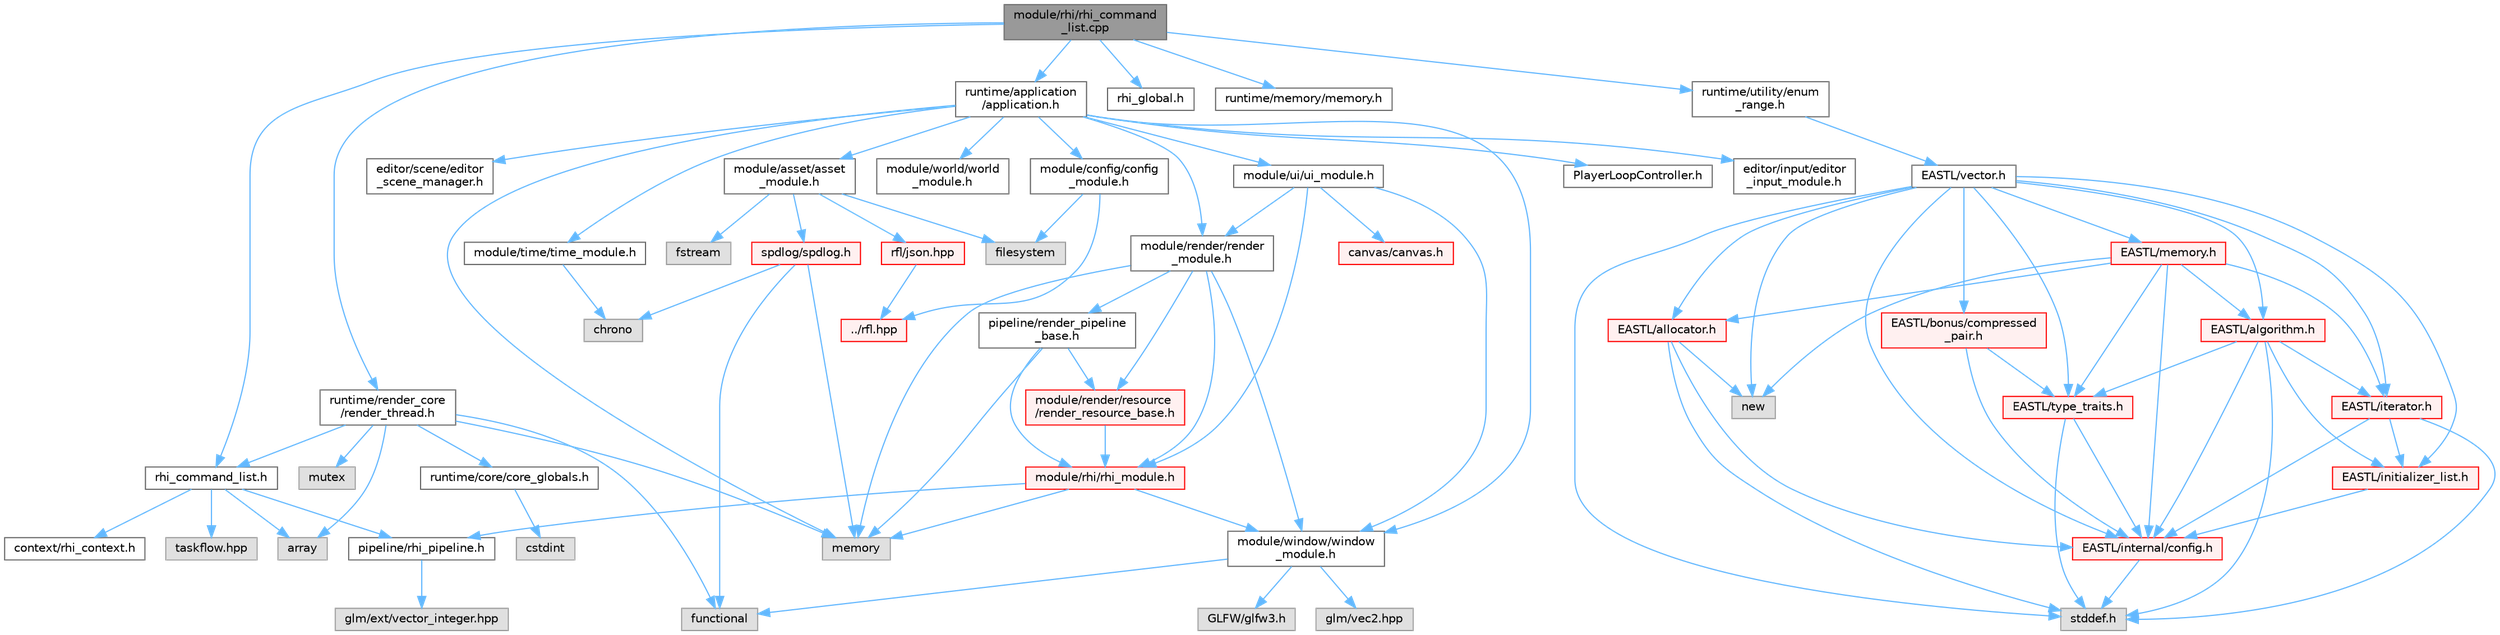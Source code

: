 digraph "module/rhi/rhi_command_list.cpp"
{
 // LATEX_PDF_SIZE
  bgcolor="transparent";
  edge [fontname=Helvetica,fontsize=10,labelfontname=Helvetica,labelfontsize=10];
  node [fontname=Helvetica,fontsize=10,shape=box,height=0.2,width=0.4];
  Node1 [id="Node000001",label="module/rhi/rhi_command\l_list.cpp",height=0.2,width=0.4,color="gray40", fillcolor="grey60", style="filled", fontcolor="black",tooltip=" "];
  Node1 -> Node2 [id="edge1_Node000001_Node000002",color="steelblue1",style="solid",tooltip=" "];
  Node2 [id="Node000002",label="rhi_command_list.h",height=0.2,width=0.4,color="grey40", fillcolor="white", style="filled",URL="$rhi__command__list_8h.html",tooltip=" "];
  Node2 -> Node3 [id="edge2_Node000002_Node000003",color="steelblue1",style="solid",tooltip=" "];
  Node3 [id="Node000003",label="context/rhi_context.h",height=0.2,width=0.4,color="grey40", fillcolor="white", style="filled",URL="$rhi__context_8h.html",tooltip=" "];
  Node2 -> Node4 [id="edge3_Node000002_Node000004",color="steelblue1",style="solid",tooltip=" "];
  Node4 [id="Node000004",label="pipeline/rhi_pipeline.h",height=0.2,width=0.4,color="grey40", fillcolor="white", style="filled",URL="$rhi__pipeline_8h.html",tooltip=" "];
  Node4 -> Node5 [id="edge4_Node000004_Node000005",color="steelblue1",style="solid",tooltip=" "];
  Node5 [id="Node000005",label="glm/ext/vector_integer.hpp",height=0.2,width=0.4,color="grey60", fillcolor="#E0E0E0", style="filled",tooltip=" "];
  Node2 -> Node6 [id="edge5_Node000002_Node000006",color="steelblue1",style="solid",tooltip=" "];
  Node6 [id="Node000006",label="array",height=0.2,width=0.4,color="grey60", fillcolor="#E0E0E0", style="filled",tooltip=" "];
  Node2 -> Node7 [id="edge6_Node000002_Node000007",color="steelblue1",style="solid",tooltip=" "];
  Node7 [id="Node000007",label="taskflow.hpp",height=0.2,width=0.4,color="grey60", fillcolor="#E0E0E0", style="filled",tooltip=" "];
  Node1 -> Node8 [id="edge7_Node000001_Node000008",color="steelblue1",style="solid",tooltip=" "];
  Node8 [id="Node000008",label="rhi_global.h",height=0.2,width=0.4,color="grey40", fillcolor="white", style="filled",URL="$rhi__global_8h.html",tooltip=" "];
  Node1 -> Node9 [id="edge8_Node000001_Node000009",color="steelblue1",style="solid",tooltip=" "];
  Node9 [id="Node000009",label="runtime/application\l/application.h",height=0.2,width=0.4,color="grey40", fillcolor="white", style="filled",URL="$application_8h.html",tooltip=" "];
  Node9 -> Node10 [id="edge9_Node000009_Node000010",color="steelblue1",style="solid",tooltip=" "];
  Node10 [id="Node000010",label="memory",height=0.2,width=0.4,color="grey60", fillcolor="#E0E0E0", style="filled",tooltip=" "];
  Node9 -> Node11 [id="edge10_Node000009_Node000011",color="steelblue1",style="solid",tooltip=" "];
  Node11 [id="Node000011",label="PlayerLoopController.h",height=0.2,width=0.4,color="grey40", fillcolor="white", style="filled",URL="$_player_loop_controller_8h.html",tooltip=" "];
  Node9 -> Node12 [id="edge11_Node000009_Node000012",color="steelblue1",style="solid",tooltip=" "];
  Node12 [id="Node000012",label="editor/input/editor\l_input_module.h",height=0.2,width=0.4,color="grey40", fillcolor="white", style="filled",URL="$editor__input__module_8h.html",tooltip=" "];
  Node9 -> Node13 [id="edge12_Node000009_Node000013",color="steelblue1",style="solid",tooltip=" "];
  Node13 [id="Node000013",label="editor/scene/editor\l_scene_manager.h",height=0.2,width=0.4,color="grey40", fillcolor="white", style="filled",URL="$editor__scene__manager_8h.html",tooltip=" "];
  Node9 -> Node14 [id="edge13_Node000009_Node000014",color="steelblue1",style="solid",tooltip=" "];
  Node14 [id="Node000014",label="module/asset/asset\l_module.h",height=0.2,width=0.4,color="grey40", fillcolor="white", style="filled",URL="$asset__module_8h.html",tooltip=" "];
  Node14 -> Node15 [id="edge14_Node000014_Node000015",color="steelblue1",style="solid",tooltip=" "];
  Node15 [id="Node000015",label="filesystem",height=0.2,width=0.4,color="grey60", fillcolor="#E0E0E0", style="filled",tooltip=" "];
  Node14 -> Node16 [id="edge15_Node000014_Node000016",color="steelblue1",style="solid",tooltip=" "];
  Node16 [id="Node000016",label="fstream",height=0.2,width=0.4,color="grey60", fillcolor="#E0E0E0", style="filled",tooltip=" "];
  Node14 -> Node17 [id="edge16_Node000014_Node000017",color="steelblue1",style="solid",tooltip=" "];
  Node17 [id="Node000017",label="rfl/json.hpp",height=0.2,width=0.4,color="red", fillcolor="#FFF0F0", style="filled",URL="$reflect-cpp_2include_2rfl_2json_8hpp.html",tooltip=" "];
  Node17 -> Node18 [id="edge17_Node000017_Node000018",color="steelblue1",style="solid",tooltip=" "];
  Node18 [id="Node000018",label="../rfl.hpp",height=0.2,width=0.4,color="red", fillcolor="#FFF0F0", style="filled",URL="$rfl_8hpp.html",tooltip=" "];
  Node14 -> Node464 [id="edge18_Node000014_Node000464",color="steelblue1",style="solid",tooltip=" "];
  Node464 [id="Node000464",label="spdlog/spdlog.h",height=0.2,width=0.4,color="red", fillcolor="#FFF0F0", style="filled",URL="$spdlog_8h.html",tooltip=" "];
  Node464 -> Node469 [id="edge19_Node000464_Node000469",color="steelblue1",style="solid",tooltip=" "];
  Node469 [id="Node000469",label="chrono",height=0.2,width=0.4,color="grey60", fillcolor="#E0E0E0", style="filled",tooltip=" "];
  Node464 -> Node29 [id="edge20_Node000464_Node000029",color="steelblue1",style="solid",tooltip=" "];
  Node29 [id="Node000029",label="functional",height=0.2,width=0.4,color="grey60", fillcolor="#E0E0E0", style="filled",tooltip=" "];
  Node464 -> Node10 [id="edge21_Node000464_Node000010",color="steelblue1",style="solid",tooltip=" "];
  Node9 -> Node495 [id="edge22_Node000009_Node000495",color="steelblue1",style="solid",tooltip=" "];
  Node495 [id="Node000495",label="module/config/config\l_module.h",height=0.2,width=0.4,color="grey40", fillcolor="white", style="filled",URL="$config__module_8h.html",tooltip=" "];
  Node495 -> Node15 [id="edge23_Node000495_Node000015",color="steelblue1",style="solid",tooltip=" "];
  Node495 -> Node18 [id="edge24_Node000495_Node000018",color="steelblue1",style="solid",tooltip=" "];
  Node9 -> Node496 [id="edge25_Node000009_Node000496",color="steelblue1",style="solid",tooltip=" "];
  Node496 [id="Node000496",label="module/render/render\l_module.h",height=0.2,width=0.4,color="grey40", fillcolor="white", style="filled",URL="$render__module_8h.html",tooltip=" "];
  Node496 -> Node10 [id="edge26_Node000496_Node000010",color="steelblue1",style="solid",tooltip=" "];
  Node496 -> Node497 [id="edge27_Node000496_Node000497",color="steelblue1",style="solid",tooltip=" "];
  Node497 [id="Node000497",label="module/rhi/rhi_module.h",height=0.2,width=0.4,color="red", fillcolor="#FFF0F0", style="filled",URL="$rhi__module_8h.html",tooltip=" "];
  Node497 -> Node498 [id="edge28_Node000497_Node000498",color="steelblue1",style="solid",tooltip=" "];
  Node498 [id="Node000498",label="module/window/window\l_module.h",height=0.2,width=0.4,color="grey40", fillcolor="white", style="filled",URL="$window__module_8h.html",tooltip=" "];
  Node498 -> Node29 [id="edge29_Node000498_Node000029",color="steelblue1",style="solid",tooltip=" "];
  Node498 -> Node499 [id="edge30_Node000498_Node000499",color="steelblue1",style="solid",tooltip=" "];
  Node499 [id="Node000499",label="GLFW/glfw3.h",height=0.2,width=0.4,color="grey60", fillcolor="#E0E0E0", style="filled",tooltip=" "];
  Node498 -> Node500 [id="edge31_Node000498_Node000500",color="steelblue1",style="solid",tooltip=" "];
  Node500 [id="Node000500",label="glm/vec2.hpp",height=0.2,width=0.4,color="grey60", fillcolor="#E0E0E0", style="filled",tooltip=" "];
  Node497 -> Node10 [id="edge32_Node000497_Node000010",color="steelblue1",style="solid",tooltip=" "];
  Node497 -> Node4 [id="edge33_Node000497_Node000004",color="steelblue1",style="solid",tooltip=" "];
  Node496 -> Node498 [id="edge34_Node000496_Node000498",color="steelblue1",style="solid",tooltip=" "];
  Node496 -> Node507 [id="edge35_Node000496_Node000507",color="steelblue1",style="solid",tooltip=" "];
  Node507 [id="Node000507",label="pipeline/render_pipeline\l_base.h",height=0.2,width=0.4,color="grey40", fillcolor="white", style="filled",URL="$render__pipeline__base_8h.html",tooltip=" "];
  Node507 -> Node10 [id="edge36_Node000507_Node000010",color="steelblue1",style="solid",tooltip=" "];
  Node507 -> Node508 [id="edge37_Node000507_Node000508",color="steelblue1",style="solid",tooltip=" "];
  Node508 [id="Node000508",label="module/render/resource\l/render_resource_base.h",height=0.2,width=0.4,color="red", fillcolor="#FFF0F0", style="filled",URL="$render__resource__base_8h.html",tooltip=" "];
  Node508 -> Node497 [id="edge38_Node000508_Node000497",color="steelblue1",style="solid",tooltip=" "];
  Node507 -> Node497 [id="edge39_Node000507_Node000497",color="steelblue1",style="solid",tooltip=" "];
  Node496 -> Node508 [id="edge40_Node000496_Node000508",color="steelblue1",style="solid",tooltip=" "];
  Node9 -> Node515 [id="edge41_Node000009_Node000515",color="steelblue1",style="solid",tooltip=" "];
  Node515 [id="Node000515",label="module/time/time_module.h",height=0.2,width=0.4,color="grey40", fillcolor="white", style="filled",URL="$time__module_8h.html",tooltip=" "];
  Node515 -> Node469 [id="edge42_Node000515_Node000469",color="steelblue1",style="solid",tooltip=" "];
  Node9 -> Node498 [id="edge43_Node000009_Node000498",color="steelblue1",style="solid",tooltip=" "];
  Node9 -> Node516 [id="edge44_Node000009_Node000516",color="steelblue1",style="solid",tooltip=" "];
  Node516 [id="Node000516",label="module/world/world\l_module.h",height=0.2,width=0.4,color="grey40", fillcolor="white", style="filled",URL="$world__module_8h.html",tooltip=" "];
  Node9 -> Node517 [id="edge45_Node000009_Node000517",color="steelblue1",style="solid",tooltip=" "];
  Node517 [id="Node000517",label="module/ui/ui_module.h",height=0.2,width=0.4,color="grey40", fillcolor="white", style="filled",URL="$ui__module_8h.html",tooltip=" "];
  Node517 -> Node518 [id="edge46_Node000517_Node000518",color="steelblue1",style="solid",tooltip=" "];
  Node518 [id="Node000518",label="canvas/canvas.h",height=0.2,width=0.4,color="red", fillcolor="#FFF0F0", style="filled",URL="$canvas_8h.html",tooltip=" "];
  Node517 -> Node496 [id="edge47_Node000517_Node000496",color="steelblue1",style="solid",tooltip=" "];
  Node517 -> Node497 [id="edge48_Node000517_Node000497",color="steelblue1",style="solid",tooltip=" "];
  Node517 -> Node498 [id="edge49_Node000517_Node000498",color="steelblue1",style="solid",tooltip=" "];
  Node1 -> Node523 [id="edge50_Node000001_Node000523",color="steelblue1",style="solid",tooltip=" "];
  Node523 [id="Node000523",label="runtime/memory/memory.h",height=0.2,width=0.4,color="grey40", fillcolor="white", style="filled",URL="$runtime_2memory_2memory_8h.html",tooltip=" "];
  Node1 -> Node524 [id="edge51_Node000001_Node000524",color="steelblue1",style="solid",tooltip=" "];
  Node524 [id="Node000524",label="runtime/render_core\l/render_thread.h",height=0.2,width=0.4,color="grey40", fillcolor="white", style="filled",URL="$render__thread_8h.html",tooltip=" "];
  Node524 -> Node29 [id="edge52_Node000524_Node000029",color="steelblue1",style="solid",tooltip=" "];
  Node524 -> Node10 [id="edge53_Node000524_Node000010",color="steelblue1",style="solid",tooltip=" "];
  Node524 -> Node486 [id="edge54_Node000524_Node000486",color="steelblue1",style="solid",tooltip=" "];
  Node486 [id="Node000486",label="mutex",height=0.2,width=0.4,color="grey60", fillcolor="#E0E0E0", style="filled",tooltip=" "];
  Node524 -> Node6 [id="edge55_Node000524_Node000006",color="steelblue1",style="solid",tooltip=" "];
  Node524 -> Node525 [id="edge56_Node000524_Node000525",color="steelblue1",style="solid",tooltip=" "];
  Node525 [id="Node000525",label="runtime/core/core_globals.h",height=0.2,width=0.4,color="grey40", fillcolor="white", style="filled",URL="$core__globals_8h.html",tooltip=" "];
  Node525 -> Node28 [id="edge57_Node000525_Node000028",color="steelblue1",style="solid",tooltip=" "];
  Node28 [id="Node000028",label="cstdint",height=0.2,width=0.4,color="grey60", fillcolor="#E0E0E0", style="filled",tooltip=" "];
  Node524 -> Node2 [id="edge58_Node000524_Node000002",color="steelblue1",style="solid",tooltip=" "];
  Node1 -> Node526 [id="edge59_Node000001_Node000526",color="steelblue1",style="solid",tooltip=" "];
  Node526 [id="Node000526",label="runtime/utility/enum\l_range.h",height=0.2,width=0.4,color="grey40", fillcolor="white", style="filled",URL="$enum__range_8h.html",tooltip=" "];
  Node526 -> Node527 [id="edge60_Node000526_Node000527",color="steelblue1",style="solid",tooltip=" "];
  Node527 [id="Node000527",label="EASTL/vector.h",height=0.2,width=0.4,color="grey40", fillcolor="white", style="filled",URL="$runtime_2_e_a_s_t_l_2include_2_e_a_s_t_l_2vector_8h.html",tooltip=" "];
  Node527 -> Node346 [id="edge61_Node000527_Node000346",color="steelblue1",style="solid",tooltip=" "];
  Node346 [id="Node000346",label="EASTL/algorithm.h",height=0.2,width=0.4,color="red", fillcolor="#FFF0F0", style="filled",URL="$_e_a_s_t_l_2include_2_e_a_s_t_l_2algorithm_8h.html",tooltip=" "];
  Node346 -> Node321 [id="edge62_Node000346_Node000321",color="steelblue1",style="solid",tooltip=" "];
  Node321 [id="Node000321",label="EASTL/internal/config.h",height=0.2,width=0.4,color="red", fillcolor="#FFF0F0", style="filled",URL="$runtime_2_e_a_s_t_l_2include_2_e_a_s_t_l_2internal_2config_8h.html",tooltip=" "];
  Node321 -> Node314 [id="edge63_Node000321_Node000314",color="steelblue1",style="solid",tooltip=" "];
  Node314 [id="Node000314",label="stddef.h",height=0.2,width=0.4,color="grey60", fillcolor="#E0E0E0", style="filled",tooltip=" "];
  Node346 -> Node330 [id="edge64_Node000346_Node000330",color="steelblue1",style="solid",tooltip=" "];
  Node330 [id="Node000330",label="EASTL/type_traits.h",height=0.2,width=0.4,color="red", fillcolor="#FFF0F0", style="filled",URL="$_e_a_s_t_l_2include_2_e_a_s_t_l_2type__traits_8h.html",tooltip=" "];
  Node330 -> Node321 [id="edge65_Node000330_Node000321",color="steelblue1",style="solid",tooltip=" "];
  Node330 -> Node314 [id="edge66_Node000330_Node000314",color="steelblue1",style="solid",tooltip=" "];
  Node346 -> Node343 [id="edge67_Node000346_Node000343",color="steelblue1",style="solid",tooltip=" "];
  Node343 [id="Node000343",label="EASTL/initializer_list.h",height=0.2,width=0.4,color="red", fillcolor="#FFF0F0", style="filled",URL="$initializer__list_8h.html",tooltip=" "];
  Node343 -> Node321 [id="edge68_Node000343_Node000321",color="steelblue1",style="solid",tooltip=" "];
  Node346 -> Node341 [id="edge69_Node000346_Node000341",color="steelblue1",style="solid",tooltip=" "];
  Node341 [id="Node000341",label="EASTL/iterator.h",height=0.2,width=0.4,color="red", fillcolor="#FFF0F0", style="filled",URL="$_e_a_s_t_l_2include_2_e_a_s_t_l_2iterator_8h.html",tooltip=" "];
  Node341 -> Node321 [id="edge70_Node000341_Node000321",color="steelblue1",style="solid",tooltip=" "];
  Node341 -> Node343 [id="edge71_Node000341_Node000343",color="steelblue1",style="solid",tooltip=" "];
  Node341 -> Node314 [id="edge72_Node000341_Node000314",color="steelblue1",style="solid",tooltip=" "];
  Node346 -> Node314 [id="edge73_Node000346_Node000314",color="steelblue1",style="solid",tooltip=" "];
  Node527 -> Node353 [id="edge74_Node000527_Node000353",color="steelblue1",style="solid",tooltip=" "];
  Node353 [id="Node000353",label="EASTL/allocator.h",height=0.2,width=0.4,color="red", fillcolor="#FFF0F0", style="filled",URL="$runtime_2_e_a_s_t_l_2include_2_e_a_s_t_l_2allocator_8h.html",tooltip=" "];
  Node353 -> Node321 [id="edge75_Node000353_Node000321",color="steelblue1",style="solid",tooltip=" "];
  Node353 -> Node314 [id="edge76_Node000353_Node000314",color="steelblue1",style="solid",tooltip=" "];
  Node353 -> Node34 [id="edge77_Node000353_Node000034",color="steelblue1",style="solid",tooltip=" "];
  Node34 [id="Node000034",label="new",height=0.2,width=0.4,color="grey60", fillcolor="#E0E0E0", style="filled",tooltip=" "];
  Node527 -> Node366 [id="edge78_Node000527_Node000366",color="steelblue1",style="solid",tooltip=" "];
  Node366 [id="Node000366",label="EASTL/bonus/compressed\l_pair.h",height=0.2,width=0.4,color="red", fillcolor="#FFF0F0", style="filled",URL="$compressed__pair_8h.html",tooltip=" "];
  Node366 -> Node321 [id="edge79_Node000366_Node000321",color="steelblue1",style="solid",tooltip=" "];
  Node366 -> Node330 [id="edge80_Node000366_Node000330",color="steelblue1",style="solid",tooltip=" "];
  Node527 -> Node343 [id="edge81_Node000527_Node000343",color="steelblue1",style="solid",tooltip=" "];
  Node527 -> Node321 [id="edge82_Node000527_Node000321",color="steelblue1",style="solid",tooltip=" "];
  Node527 -> Node341 [id="edge83_Node000527_Node000341",color="steelblue1",style="solid",tooltip=" "];
  Node527 -> Node339 [id="edge84_Node000527_Node000339",color="steelblue1",style="solid",tooltip=" "];
  Node339 [id="Node000339",label="EASTL/memory.h",height=0.2,width=0.4,color="red", fillcolor="#FFF0F0", style="filled",URL="$runtime_2_e_a_s_t_l_2include_2_e_a_s_t_l_2memory_8h.html",tooltip=" "];
  Node339 -> Node321 [id="edge85_Node000339_Node000321",color="steelblue1",style="solid",tooltip=" "];
  Node339 -> Node346 [id="edge86_Node000339_Node000346",color="steelblue1",style="solid",tooltip=" "];
  Node339 -> Node330 [id="edge87_Node000339_Node000330",color="steelblue1",style="solid",tooltip=" "];
  Node339 -> Node353 [id="edge88_Node000339_Node000353",color="steelblue1",style="solid",tooltip=" "];
  Node339 -> Node341 [id="edge89_Node000339_Node000341",color="steelblue1",style="solid",tooltip=" "];
  Node339 -> Node34 [id="edge90_Node000339_Node000034",color="steelblue1",style="solid",tooltip=" "];
  Node527 -> Node330 [id="edge91_Node000527_Node000330",color="steelblue1",style="solid",tooltip=" "];
  Node527 -> Node314 [id="edge92_Node000527_Node000314",color="steelblue1",style="solid",tooltip=" "];
  Node527 -> Node34 [id="edge93_Node000527_Node000034",color="steelblue1",style="solid",tooltip=" "];
}
